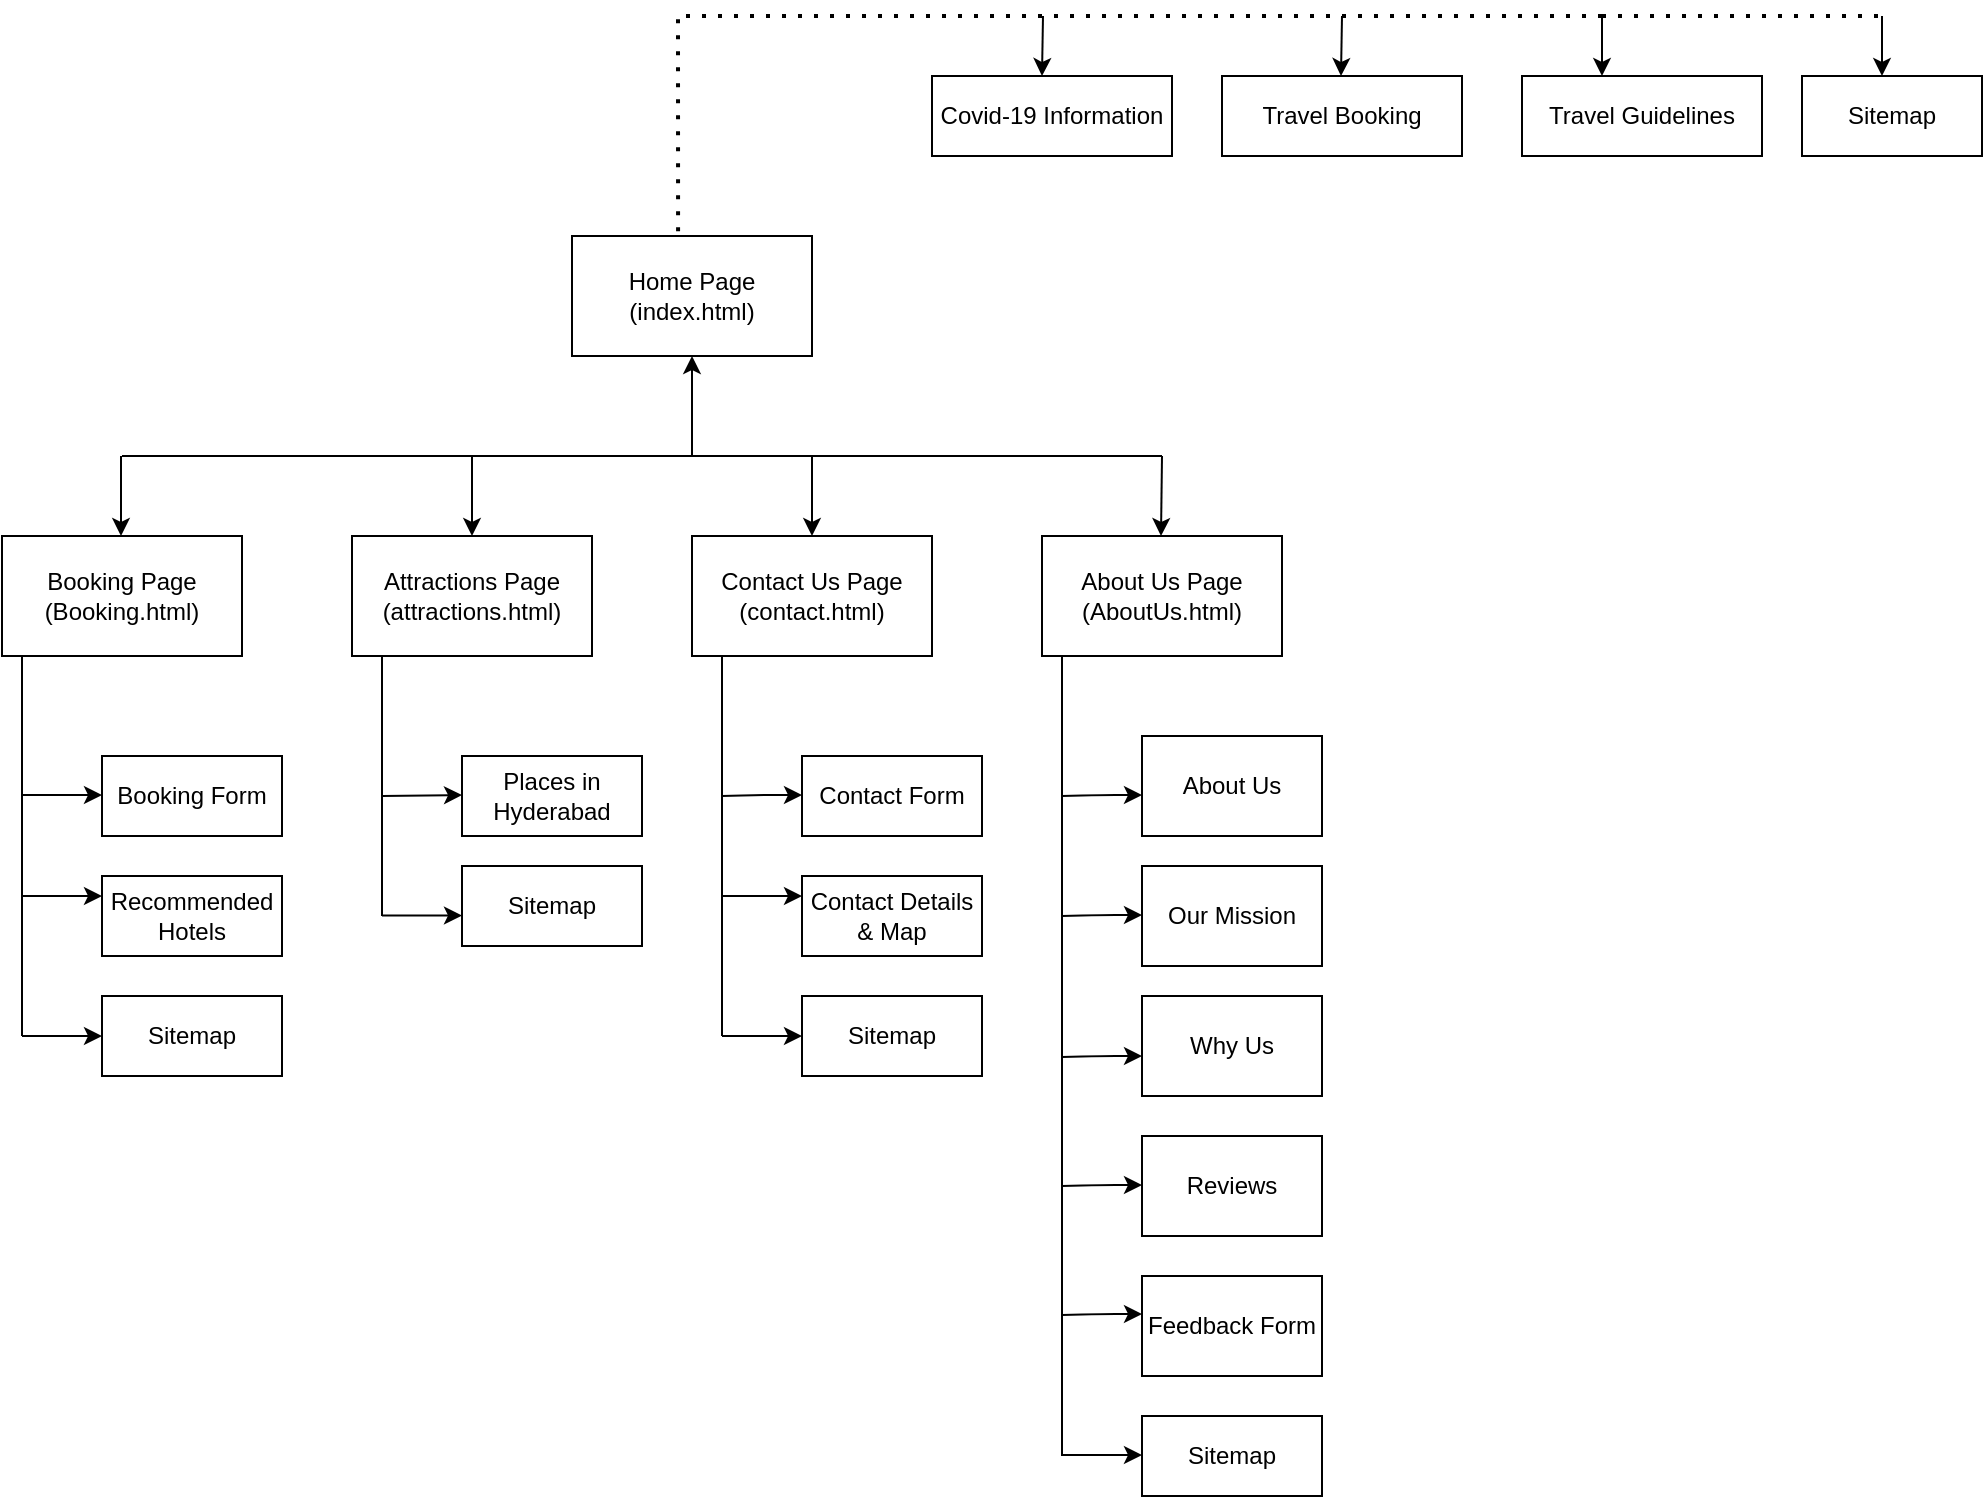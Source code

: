 <mxfile version="13.10.9" type="device"><diagram id="SIIMbyrJ16HeijpcirIo" name="Page-1"><mxGraphModel dx="1108" dy="1592" grid="1" gridSize="10" guides="1" tooltips="1" connect="1" arrows="1" fold="1" page="1" pageScale="1" pageWidth="850" pageHeight="1100" math="0" shadow="0"><root><mxCell id="0"/><mxCell id="1" parent="0"/><mxCell id="46rmih1SdqtNRJAnt5ib-1" value="Home Page&lt;br&gt;(index.html)" style="rounded=0;whiteSpace=wrap;html=1;" parent="1" vertex="1"><mxGeometry x="365" y="10" width="120" height="60" as="geometry"/></mxCell><mxCell id="46rmih1SdqtNRJAnt5ib-2" value="About Us Page&lt;br&gt;(AboutUs.html)" style="rounded=0;whiteSpace=wrap;html=1;" parent="1" vertex="1"><mxGeometry x="600" y="160" width="120" height="60" as="geometry"/></mxCell><mxCell id="46rmih1SdqtNRJAnt5ib-3" value="Contact Us Page&lt;br&gt;(contact.html)" style="rounded=0;whiteSpace=wrap;html=1;" parent="1" vertex="1"><mxGeometry x="425" y="160" width="120" height="60" as="geometry"/></mxCell><mxCell id="46rmih1SdqtNRJAnt5ib-4" value="Attractions Page&lt;br&gt;(attractions.html)" style="rounded=0;whiteSpace=wrap;html=1;" parent="1" vertex="1"><mxGeometry x="255" y="160" width="120" height="60" as="geometry"/></mxCell><mxCell id="46rmih1SdqtNRJAnt5ib-5" value="Booking Page&lt;br&gt;(Booking.html)" style="rounded=0;whiteSpace=wrap;html=1;" parent="1" vertex="1"><mxGeometry x="80" y="160" width="120" height="60" as="geometry"/></mxCell><mxCell id="46rmih1SdqtNRJAnt5ib-6" value="" style="endArrow=none;html=1;" parent="1" edge="1"><mxGeometry width="50" height="50" relative="1" as="geometry"><mxPoint x="140" y="120" as="sourcePoint"/><mxPoint x="660" y="120" as="targetPoint"/><Array as="points"><mxPoint x="400" y="120"/></Array></mxGeometry></mxCell><mxCell id="46rmih1SdqtNRJAnt5ib-7" value="" style="endArrow=classic;html=1;" parent="1" edge="1"><mxGeometry width="50" height="50" relative="1" as="geometry"><mxPoint x="425" y="120" as="sourcePoint"/><mxPoint x="425" y="70" as="targetPoint"/><Array as="points"/></mxGeometry></mxCell><mxCell id="46rmih1SdqtNRJAnt5ib-8" value="" style="endArrow=classic;html=1;" parent="1" edge="1"><mxGeometry width="50" height="50" relative="1" as="geometry"><mxPoint x="139.5" y="120" as="sourcePoint"/><mxPoint x="139.5" y="160" as="targetPoint"/><Array as="points"><mxPoint x="139.5" y="140"/></Array></mxGeometry></mxCell><mxCell id="46rmih1SdqtNRJAnt5ib-9" value="" style="endArrow=classic;html=1;entryX=0.5;entryY=0;entryDx=0;entryDy=0;" parent="1" target="46rmih1SdqtNRJAnt5ib-4" edge="1"><mxGeometry width="50" height="50" relative="1" as="geometry"><mxPoint x="315" y="120" as="sourcePoint"/><mxPoint x="149.5" y="170" as="targetPoint"/><Array as="points"/></mxGeometry></mxCell><mxCell id="46rmih1SdqtNRJAnt5ib-10" value="" style="endArrow=classic;html=1;" parent="1" edge="1"><mxGeometry width="50" height="50" relative="1" as="geometry"><mxPoint x="660" y="120" as="sourcePoint"/><mxPoint x="659.5" y="160" as="targetPoint"/><Array as="points"/></mxGeometry></mxCell><mxCell id="46rmih1SdqtNRJAnt5ib-12" value="" style="endArrow=classic;html=1;" parent="1" edge="1"><mxGeometry width="50" height="50" relative="1" as="geometry"><mxPoint x="485" y="120" as="sourcePoint"/><mxPoint x="485" y="160" as="targetPoint"/><Array as="points"/></mxGeometry></mxCell><mxCell id="IXwtAR-pSjr1y7M0OnFU-1" value="Travel Guidelines" style="rounded=0;whiteSpace=wrap;html=1;" parent="1" vertex="1"><mxGeometry x="840" y="-70" width="120" height="40" as="geometry"/></mxCell><mxCell id="IXwtAR-pSjr1y7M0OnFU-2" value="Travel Booking" style="rounded=0;whiteSpace=wrap;html=1;" parent="1" vertex="1"><mxGeometry x="690" y="-70" width="120" height="40" as="geometry"/></mxCell><mxCell id="IXwtAR-pSjr1y7M0OnFU-3" value="Covid-19 Information" style="rounded=0;whiteSpace=wrap;html=1;" parent="1" vertex="1"><mxGeometry x="545" y="-70" width="120" height="40" as="geometry"/></mxCell><mxCell id="IXwtAR-pSjr1y7M0OnFU-8" value="" style="endArrow=none;dashed=1;html=1;dashPattern=1 3;strokeWidth=2;exitX=0.442;exitY=-0.04;exitDx=0;exitDy=0;exitPerimeter=0;" parent="1" source="46rmih1SdqtNRJAnt5ib-1" edge="1"><mxGeometry width="50" height="50" relative="1" as="geometry"><mxPoint x="420" y="-50" as="sourcePoint"/><mxPoint x="418" y="-100" as="targetPoint"/></mxGeometry></mxCell><mxCell id="IXwtAR-pSjr1y7M0OnFU-9" value="" style="endArrow=none;dashed=1;html=1;dashPattern=1 3;strokeWidth=2;" parent="1" edge="1"><mxGeometry width="50" height="50" relative="1" as="geometry"><mxPoint x="880" y="-100" as="sourcePoint"/><mxPoint x="420" y="-100" as="targetPoint"/></mxGeometry></mxCell><mxCell id="IXwtAR-pSjr1y7M0OnFU-10" value="" style="endArrow=classic;html=1;" parent="1" edge="1"><mxGeometry width="50" height="50" relative="1" as="geometry"><mxPoint x="880" y="-100" as="sourcePoint"/><mxPoint x="880" y="-70" as="targetPoint"/><Array as="points"/></mxGeometry></mxCell><mxCell id="IXwtAR-pSjr1y7M0OnFU-11" value="" style="endArrow=classic;html=1;" parent="1" edge="1"><mxGeometry width="50" height="50" relative="1" as="geometry"><mxPoint x="750" y="-100" as="sourcePoint"/><mxPoint x="749.5" y="-70" as="targetPoint"/><Array as="points"/></mxGeometry></mxCell><mxCell id="IXwtAR-pSjr1y7M0OnFU-12" value="" style="endArrow=classic;html=1;" parent="1" edge="1"><mxGeometry width="50" height="50" relative="1" as="geometry"><mxPoint x="600.5" y="-100" as="sourcePoint"/><mxPoint x="600" y="-70" as="targetPoint"/><Array as="points"/></mxGeometry></mxCell><mxCell id="IXwtAR-pSjr1y7M0OnFU-13" value="Booking Form" style="rounded=0;whiteSpace=wrap;html=1;" parent="1" vertex="1"><mxGeometry x="130" y="270" width="90" height="40" as="geometry"/></mxCell><mxCell id="IXwtAR-pSjr1y7M0OnFU-14" value="Recommended&lt;br&gt;Hotels" style="rounded=0;whiteSpace=wrap;html=1;" parent="1" vertex="1"><mxGeometry x="130" y="330" width="90" height="40" as="geometry"/></mxCell><mxCell id="IXwtAR-pSjr1y7M0OnFU-15" value="" style="endArrow=none;html=1;" parent="1" edge="1"><mxGeometry width="50" height="50" relative="1" as="geometry"><mxPoint x="90" y="340" as="sourcePoint"/><mxPoint x="90" y="220" as="targetPoint"/><Array as="points"><mxPoint x="90" y="300"/></Array></mxGeometry></mxCell><mxCell id="IXwtAR-pSjr1y7M0OnFU-16" value="" style="endArrow=classic;html=1;" parent="1" edge="1"><mxGeometry width="50" height="50" relative="1" as="geometry"><mxPoint x="90" y="289.5" as="sourcePoint"/><mxPoint x="130" y="289.5" as="targetPoint"/><Array as="points"/></mxGeometry></mxCell><mxCell id="IXwtAR-pSjr1y7M0OnFU-17" value="" style="endArrow=classic;html=1;" parent="1" edge="1"><mxGeometry width="50" height="50" relative="1" as="geometry"><mxPoint x="90" y="340" as="sourcePoint"/><mxPoint x="130" y="340" as="targetPoint"/><Array as="points"/></mxGeometry></mxCell><mxCell id="IXwtAR-pSjr1y7M0OnFU-19" value="Places in Hyderabad" style="rounded=0;whiteSpace=wrap;html=1;" parent="1" vertex="1"><mxGeometry x="310" y="270" width="90" height="40" as="geometry"/></mxCell><mxCell id="IXwtAR-pSjr1y7M0OnFU-20" value="" style="endArrow=none;html=1;" parent="1" edge="1"><mxGeometry width="50" height="50" relative="1" as="geometry"><mxPoint x="270" y="290" as="sourcePoint"/><mxPoint x="270" y="220" as="targetPoint"/><Array as="points"/></mxGeometry></mxCell><mxCell id="IXwtAR-pSjr1y7M0OnFU-21" value="" style="endArrow=classic;html=1;" parent="1" edge="1"><mxGeometry width="50" height="50" relative="1" as="geometry"><mxPoint x="270" y="290" as="sourcePoint"/><mxPoint x="310" y="289.5" as="targetPoint"/><Array as="points"/></mxGeometry></mxCell><mxCell id="IXwtAR-pSjr1y7M0OnFU-22" value="" style="endArrow=none;html=1;" parent="1" edge="1"><mxGeometry width="50" height="50" relative="1" as="geometry"><mxPoint x="440" y="340" as="sourcePoint"/><mxPoint x="440" y="220" as="targetPoint"/><Array as="points"><mxPoint x="440" y="300"/></Array></mxGeometry></mxCell><mxCell id="IXwtAR-pSjr1y7M0OnFU-23" value="" style="endArrow=classic;html=1;" parent="1" edge="1"><mxGeometry width="50" height="50" relative="1" as="geometry"><mxPoint x="440" y="290" as="sourcePoint"/><mxPoint x="480" y="289.5" as="targetPoint"/><Array as="points"><mxPoint x="460" y="289.5"/></Array></mxGeometry></mxCell><mxCell id="IXwtAR-pSjr1y7M0OnFU-24" value="" style="endArrow=classic;html=1;" parent="1" edge="1"><mxGeometry width="50" height="50" relative="1" as="geometry"><mxPoint x="440" y="340" as="sourcePoint"/><mxPoint x="480" y="340" as="targetPoint"/><Array as="points"/></mxGeometry></mxCell><mxCell id="IXwtAR-pSjr1y7M0OnFU-25" value="Contact Form" style="rounded=0;whiteSpace=wrap;html=1;" parent="1" vertex="1"><mxGeometry x="480" y="270" width="90" height="40" as="geometry"/></mxCell><mxCell id="IXwtAR-pSjr1y7M0OnFU-26" value="Contact Details &amp;amp; Map" style="rounded=0;whiteSpace=wrap;html=1;" parent="1" vertex="1"><mxGeometry x="480" y="330" width="90" height="40" as="geometry"/></mxCell><mxCell id="IXwtAR-pSjr1y7M0OnFU-27" value="" style="endArrow=none;html=1;" parent="1" edge="1"><mxGeometry width="50" height="50" relative="1" as="geometry"><mxPoint x="610" y="340" as="sourcePoint"/><mxPoint x="610" y="220" as="targetPoint"/><Array as="points"><mxPoint x="610" y="300"/></Array></mxGeometry></mxCell><mxCell id="IXwtAR-pSjr1y7M0OnFU-28" value="" style="endArrow=classic;html=1;" parent="1" edge="1"><mxGeometry width="50" height="50" relative="1" as="geometry"><mxPoint x="610" y="290" as="sourcePoint"/><mxPoint x="650" y="289.5" as="targetPoint"/><Array as="points"><mxPoint x="630" y="289.5"/></Array></mxGeometry></mxCell><mxCell id="IXwtAR-pSjr1y7M0OnFU-29" value="" style="endArrow=classic;html=1;" parent="1" edge="1"><mxGeometry width="50" height="50" relative="1" as="geometry"><mxPoint x="610" y="350" as="sourcePoint"/><mxPoint x="650" y="349.5" as="targetPoint"/><Array as="points"><mxPoint x="630" y="349.5"/></Array></mxGeometry></mxCell><mxCell id="IXwtAR-pSjr1y7M0OnFU-30" value="About Us" style="rounded=0;whiteSpace=wrap;html=1;" parent="1" vertex="1"><mxGeometry x="650" y="260" width="90" height="50" as="geometry"/></mxCell><mxCell id="IXwtAR-pSjr1y7M0OnFU-31" value="Our Mission" style="rounded=0;whiteSpace=wrap;html=1;" parent="1" vertex="1"><mxGeometry x="650" y="325" width="90" height="50" as="geometry"/></mxCell><mxCell id="IXwtAR-pSjr1y7M0OnFU-32" value="Why Us" style="rounded=0;whiteSpace=wrap;html=1;" parent="1" vertex="1"><mxGeometry x="650" y="390" width="90" height="50" as="geometry"/></mxCell><mxCell id="IXwtAR-pSjr1y7M0OnFU-33" value="Reviews" style="rounded=0;whiteSpace=wrap;html=1;" parent="1" vertex="1"><mxGeometry x="650" y="460" width="90" height="50" as="geometry"/></mxCell><mxCell id="IXwtAR-pSjr1y7M0OnFU-34" value="Feedback Form" style="rounded=0;whiteSpace=wrap;html=1;" parent="1" vertex="1"><mxGeometry x="650" y="530" width="90" height="50" as="geometry"/></mxCell><mxCell id="IXwtAR-pSjr1y7M0OnFU-35" value="" style="endArrow=none;html=1;" parent="1" edge="1"><mxGeometry width="50" height="50" relative="1" as="geometry"><mxPoint x="610" y="620" as="sourcePoint"/><mxPoint x="610" y="340" as="targetPoint"/><Array as="points"><mxPoint x="610" y="420"/></Array></mxGeometry></mxCell><mxCell id="IXwtAR-pSjr1y7M0OnFU-36" value="" style="endArrow=classic;html=1;" parent="1" edge="1"><mxGeometry width="50" height="50" relative="1" as="geometry"><mxPoint x="610" y="549.5" as="sourcePoint"/><mxPoint x="650" y="549" as="targetPoint"/><Array as="points"><mxPoint x="630" y="549"/></Array></mxGeometry></mxCell><mxCell id="IXwtAR-pSjr1y7M0OnFU-37" value="" style="endArrow=classic;html=1;" parent="1" edge="1"><mxGeometry width="50" height="50" relative="1" as="geometry"><mxPoint x="610" y="485" as="sourcePoint"/><mxPoint x="650" y="484.5" as="targetPoint"/><Array as="points"><mxPoint x="630" y="484.5"/></Array></mxGeometry></mxCell><mxCell id="IXwtAR-pSjr1y7M0OnFU-38" value="" style="endArrow=classic;html=1;" parent="1" edge="1"><mxGeometry width="50" height="50" relative="1" as="geometry"><mxPoint x="610" y="420.5" as="sourcePoint"/><mxPoint x="650" y="420" as="targetPoint"/><Array as="points"><mxPoint x="630" y="420"/></Array></mxGeometry></mxCell><mxCell id="3mjtZpF6_QSI1rv3MUGI-2" value="Sitemap" style="rounded=0;whiteSpace=wrap;html=1;" vertex="1" parent="1"><mxGeometry x="130" y="390" width="90" height="40" as="geometry"/></mxCell><mxCell id="3mjtZpF6_QSI1rv3MUGI-5" value="" style="endArrow=classic;html=1;" edge="1" parent="1"><mxGeometry width="50" height="50" relative="1" as="geometry"><mxPoint x="90" y="410" as="sourcePoint"/><mxPoint x="130" y="410" as="targetPoint"/><Array as="points"/></mxGeometry></mxCell><mxCell id="3mjtZpF6_QSI1rv3MUGI-6" value="" style="endArrow=none;html=1;" edge="1" parent="1"><mxGeometry width="50" height="50" relative="1" as="geometry"><mxPoint x="90" y="410" as="sourcePoint"/><mxPoint x="90" y="330" as="targetPoint"/></mxGeometry></mxCell><mxCell id="3mjtZpF6_QSI1rv3MUGI-7" value="Sitemap" style="rounded=0;whiteSpace=wrap;html=1;" vertex="1" parent="1"><mxGeometry x="310" y="325" width="90" height="40" as="geometry"/></mxCell><mxCell id="3mjtZpF6_QSI1rv3MUGI-8" value="" style="endArrow=classic;html=1;" edge="1" parent="1"><mxGeometry width="50" height="50" relative="1" as="geometry"><mxPoint x="270" y="349.75" as="sourcePoint"/><mxPoint x="310" y="349.75" as="targetPoint"/><Array as="points"/></mxGeometry></mxCell><mxCell id="3mjtZpF6_QSI1rv3MUGI-9" value="Sitemap" style="rounded=0;whiteSpace=wrap;html=1;" vertex="1" parent="1"><mxGeometry x="980" y="-70" width="90" height="40" as="geometry"/></mxCell><mxCell id="3mjtZpF6_QSI1rv3MUGI-11" value="Sitemap" style="rounded=0;whiteSpace=wrap;html=1;" vertex="1" parent="1"><mxGeometry x="650" y="600" width="90" height="40" as="geometry"/></mxCell><mxCell id="3mjtZpF6_QSI1rv3MUGI-12" value="" style="endArrow=classic;html=1;" edge="1" parent="1"><mxGeometry width="50" height="50" relative="1" as="geometry"><mxPoint x="610" y="619.5" as="sourcePoint"/><mxPoint x="650" y="619.5" as="targetPoint"/><Array as="points"/></mxGeometry></mxCell><mxCell id="3mjtZpF6_QSI1rv3MUGI-13" value="Sitemap" style="rounded=0;whiteSpace=wrap;html=1;" vertex="1" parent="1"><mxGeometry x="480" y="390" width="90" height="40" as="geometry"/></mxCell><mxCell id="3mjtZpF6_QSI1rv3MUGI-14" value="" style="endArrow=classic;html=1;" edge="1" parent="1"><mxGeometry width="50" height="50" relative="1" as="geometry"><mxPoint x="440" y="410" as="sourcePoint"/><mxPoint x="480" y="410" as="targetPoint"/><Array as="points"/></mxGeometry></mxCell><mxCell id="3mjtZpF6_QSI1rv3MUGI-15" value="" style="endArrow=none;dashed=1;html=1;dashPattern=1 3;strokeWidth=2;" edge="1" parent="1"><mxGeometry width="50" height="50" relative="1" as="geometry"><mxPoint x="880" y="-100" as="sourcePoint"/><mxPoint x="1020" y="-100" as="targetPoint"/><Array as="points"><mxPoint x="940" y="-100"/></Array></mxGeometry></mxCell><mxCell id="3mjtZpF6_QSI1rv3MUGI-16" value="" style="endArrow=classic;html=1;" edge="1" parent="1"><mxGeometry width="50" height="50" relative="1" as="geometry"><mxPoint x="1020" y="-100" as="sourcePoint"/><mxPoint x="1020" y="-70" as="targetPoint"/></mxGeometry></mxCell><mxCell id="3mjtZpF6_QSI1rv3MUGI-17" value="" style="endArrow=none;html=1;" edge="1" parent="1"><mxGeometry width="50" height="50" relative="1" as="geometry"><mxPoint x="270" y="350" as="sourcePoint"/><mxPoint x="270" y="290" as="targetPoint"/></mxGeometry></mxCell><mxCell id="3mjtZpF6_QSI1rv3MUGI-18" value="" style="endArrow=none;html=1;" edge="1" parent="1"><mxGeometry width="50" height="50" relative="1" as="geometry"><mxPoint x="440" y="410" as="sourcePoint"/><mxPoint x="440" y="340" as="targetPoint"/></mxGeometry></mxCell></root></mxGraphModel></diagram></mxfile>